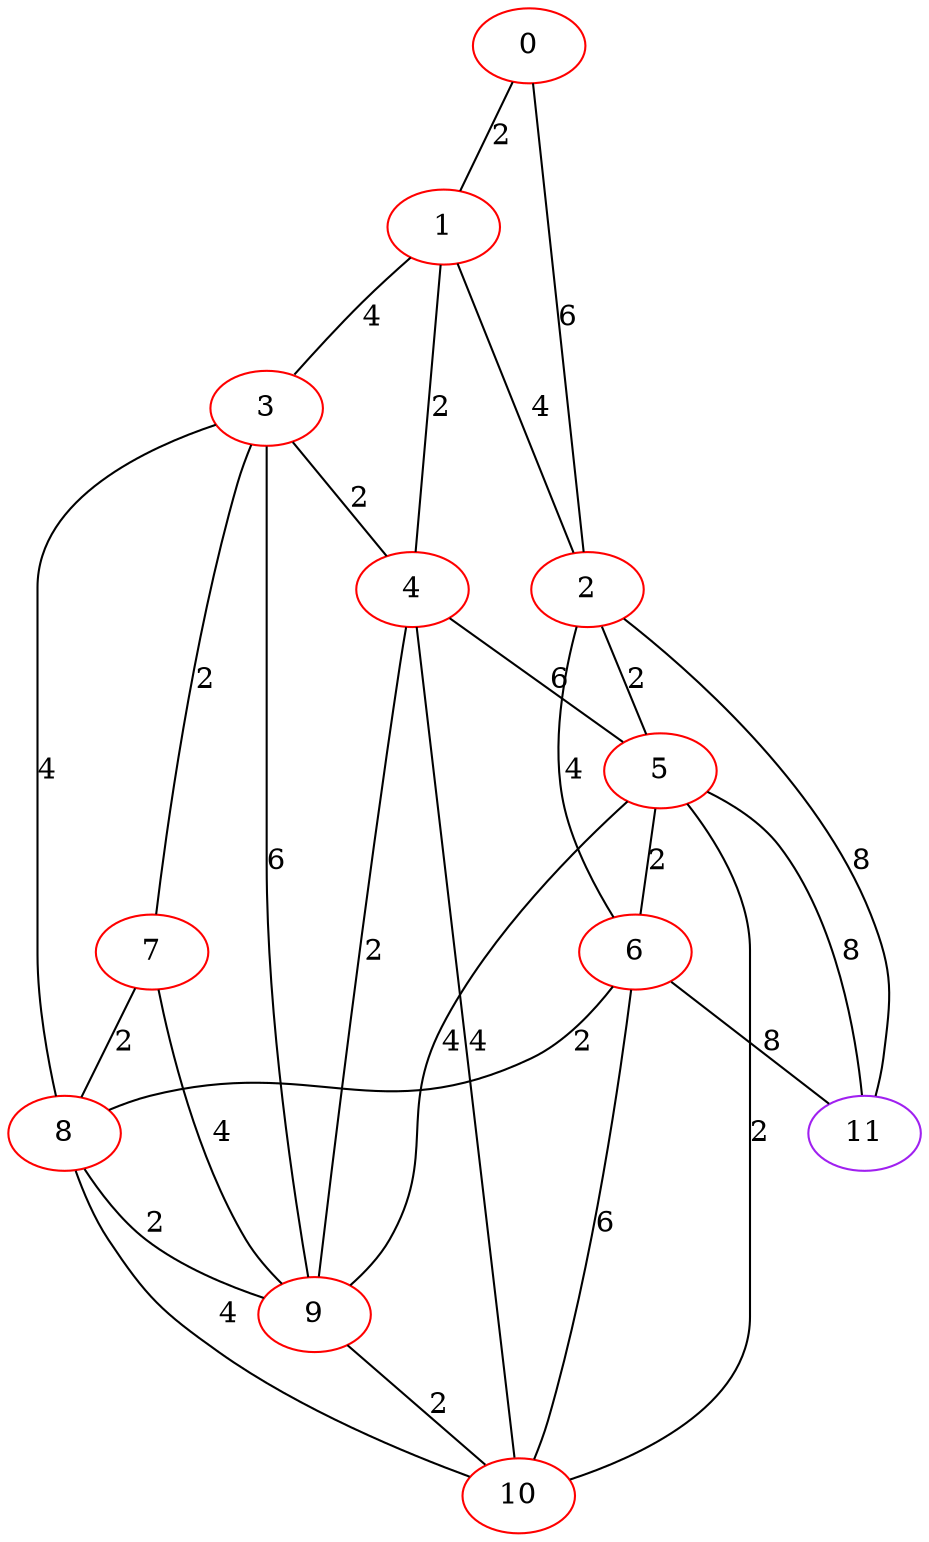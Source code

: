 graph "" {
0 [color=red, weight=1];
1 [color=red, weight=1];
2 [color=red, weight=1];
3 [color=red, weight=1];
4 [color=red, weight=1];
5 [color=red, weight=1];
6 [color=red, weight=1];
7 [color=red, weight=1];
8 [color=red, weight=1];
9 [color=red, weight=1];
10 [color=red, weight=1];
11 [color=purple, weight=4];
0 -- 1  [key=0, label=2];
0 -- 2  [key=0, label=6];
1 -- 2  [key=0, label=4];
1 -- 3  [key=0, label=4];
1 -- 4  [key=0, label=2];
2 -- 11  [key=0, label=8];
2 -- 5  [key=0, label=2];
2 -- 6  [key=0, label=4];
3 -- 8  [key=0, label=4];
3 -- 4  [key=0, label=2];
3 -- 9  [key=0, label=6];
3 -- 7  [key=0, label=2];
4 -- 10  [key=0, label=4];
4 -- 5  [key=0, label=6];
4 -- 9  [key=0, label=2];
5 -- 6  [key=0, label=2];
5 -- 9  [key=0, label=4];
5 -- 10  [key=0, label=2];
5 -- 11  [key=0, label=8];
6 -- 8  [key=0, label=2];
6 -- 10  [key=0, label=6];
6 -- 11  [key=0, label=8];
7 -- 8  [key=0, label=2];
7 -- 9  [key=0, label=4];
8 -- 9  [key=0, label=2];
8 -- 10  [key=0, label=4];
9 -- 10  [key=0, label=2];
}
